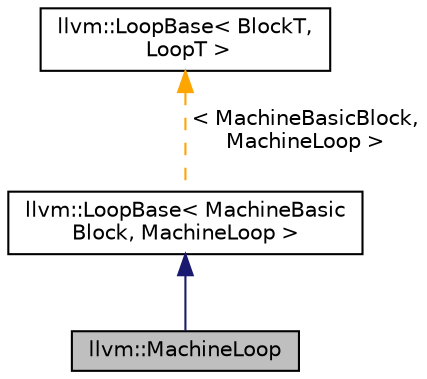 digraph "llvm::MachineLoop"
{
 // LATEX_PDF_SIZE
  bgcolor="transparent";
  edge [fontname="Helvetica",fontsize="10",labelfontname="Helvetica",labelfontsize="10"];
  node [fontname="Helvetica",fontsize="10",shape="box"];
  Node1 [label="llvm::MachineLoop",height=0.2,width=0.4,color="black", fillcolor="grey75", style="filled", fontcolor="black",tooltip=" "];
  Node2 -> Node1 [dir="back",color="midnightblue",fontsize="10",style="solid",fontname="Helvetica"];
  Node2 [label="llvm::LoopBase\< MachineBasic\lBlock, MachineLoop \>",height=0.2,width=0.4,color="black",URL="$classllvm_1_1LoopBase.html",tooltip=" "];
  Node3 -> Node2 [dir="back",color="orange",fontsize="10",style="dashed",label=" \< MachineBasicBlock,\l MachineLoop \>" ,fontname="Helvetica"];
  Node3 [label="llvm::LoopBase\< BlockT,\l LoopT \>",height=0.2,width=0.4,color="black",URL="$classllvm_1_1LoopBase.html",tooltip="Instances of this class are used to represent loops that are detected in the flow graph."];
}
